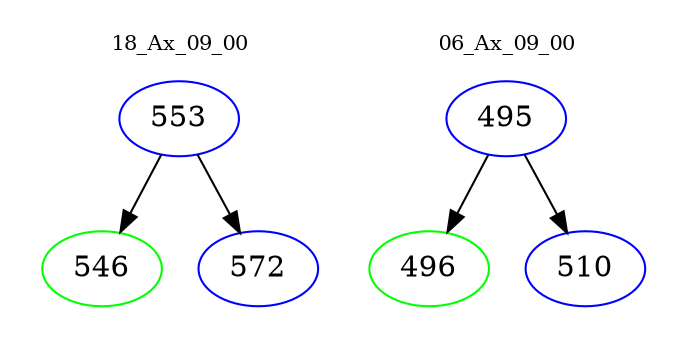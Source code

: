 digraph{
subgraph cluster_0 {
color = white
label = "18_Ax_09_00";
fontsize=10;
T0_553 [label="553", color="blue"]
T0_553 -> T0_546 [color="black"]
T0_546 [label="546", color="green"]
T0_553 -> T0_572 [color="black"]
T0_572 [label="572", color="blue"]
}
subgraph cluster_1 {
color = white
label = "06_Ax_09_00";
fontsize=10;
T1_495 [label="495", color="blue"]
T1_495 -> T1_496 [color="black"]
T1_496 [label="496", color="green"]
T1_495 -> T1_510 [color="black"]
T1_510 [label="510", color="blue"]
}
}
